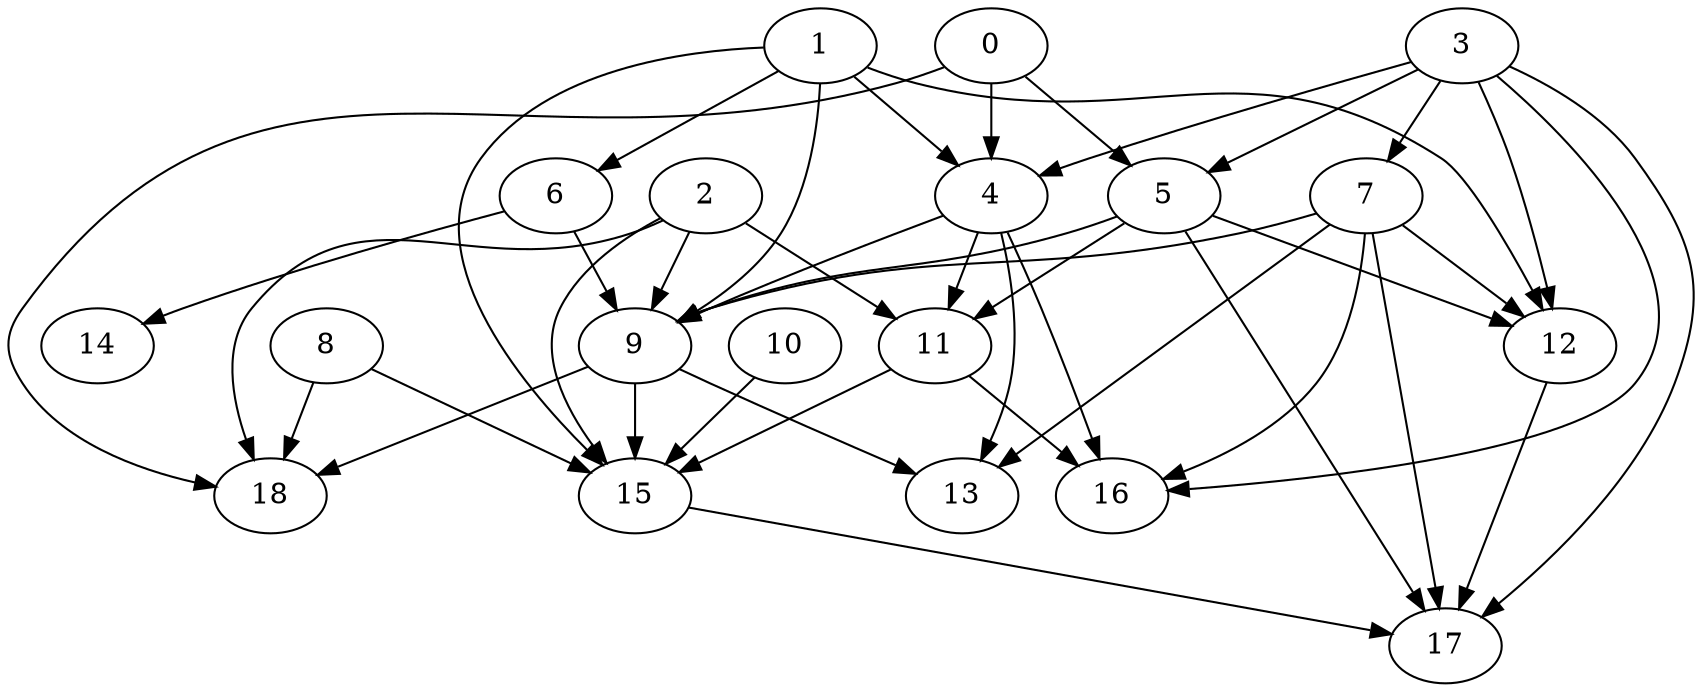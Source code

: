 strict digraph "" {
	0 -> 4;
	0 -> 5;
	0 -> 18;
	4 -> 9;
	4 -> 11;
	4 -> 13;
	4 -> 16;
	5 -> 9;
	5 -> 12;
	5 -> 11;
	5 -> 17;
	1 -> 4;
	1 -> 6;
	1 -> 9;
	1 -> 12;
	1 -> 15;
	6 -> 9;
	6 -> 14;
	3 -> 4;
	3 -> 5;
	3 -> 7;
	3 -> 12;
	3 -> 16;
	3 -> 17;
	7 -> 9;
	7 -> 12;
	7 -> 13;
	7 -> 16;
	7 -> 17;
	9 -> 15;
	9 -> 13;
	9 -> 18;
	12 -> 17;
	2 -> 9;
	2 -> 11;
	2 -> 15;
	2 -> 18;
	11 -> 15;
	11 -> 16;
	15 -> 17;
	8 -> 15;
	8 -> 18;
	10 -> 15;
}
